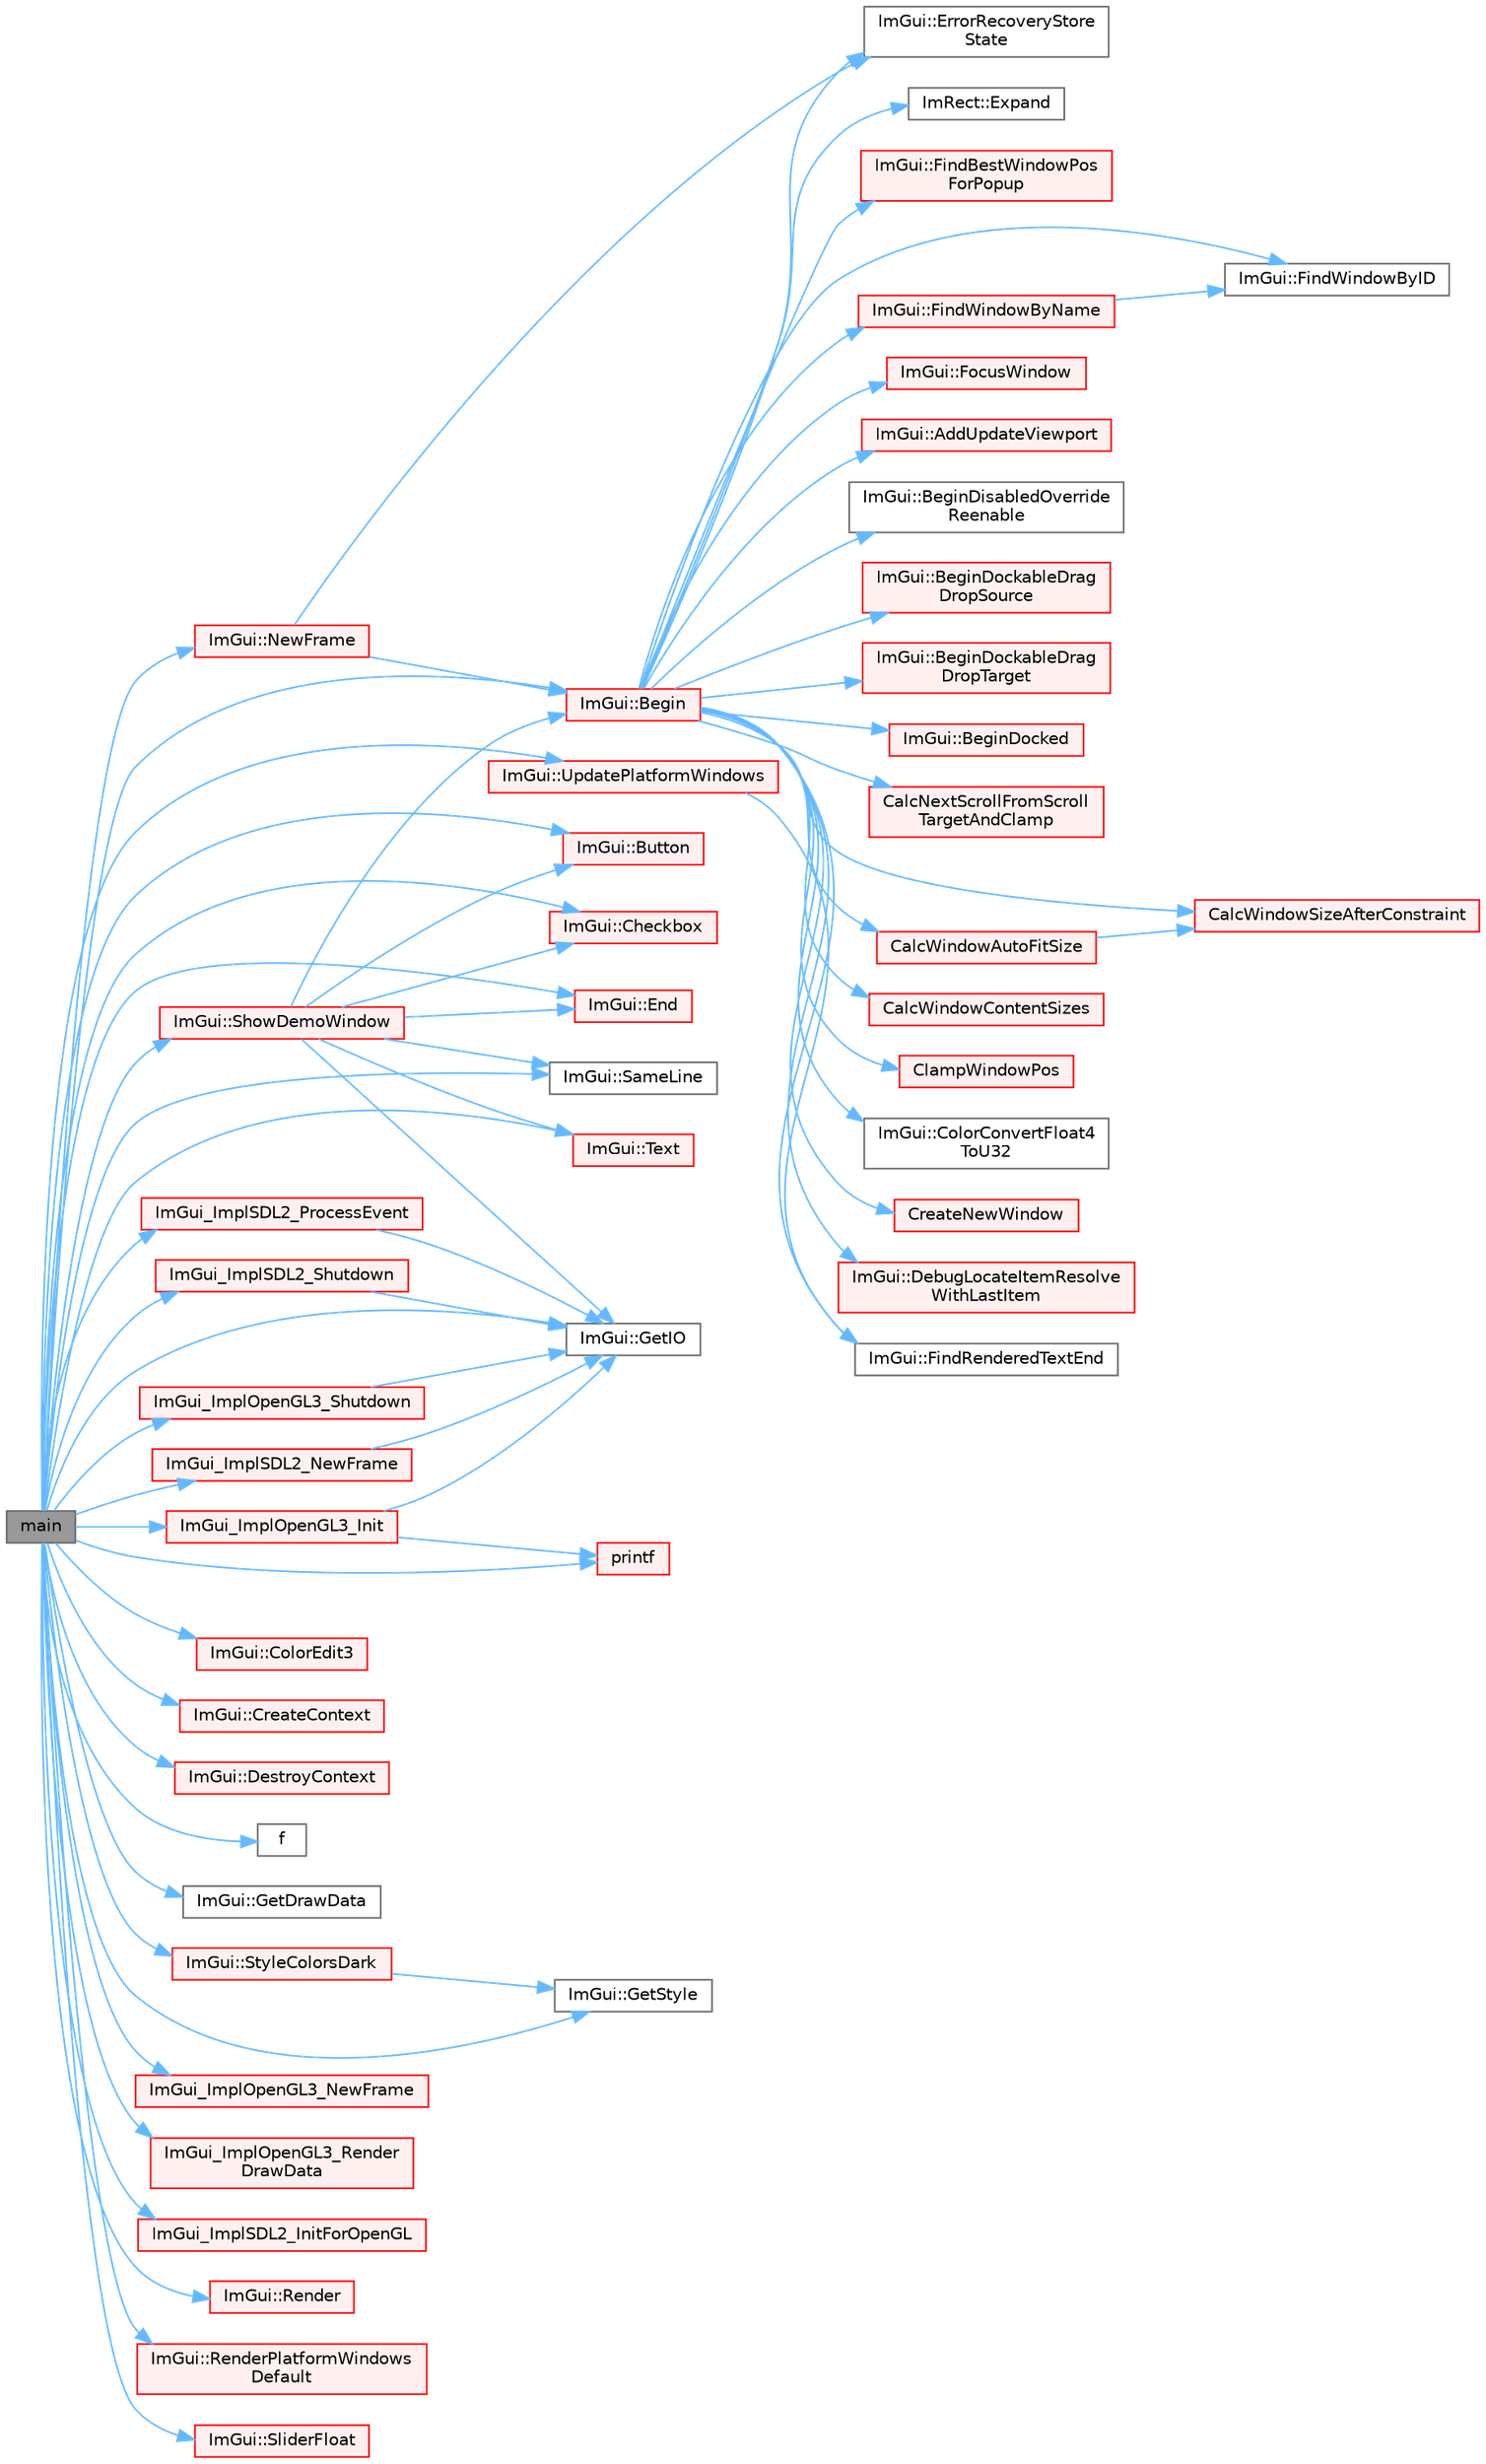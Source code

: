 digraph "main"
{
 // LATEX_PDF_SIZE
  bgcolor="transparent";
  edge [fontname=Helvetica,fontsize=10,labelfontname=Helvetica,labelfontsize=10];
  node [fontname=Helvetica,fontsize=10,shape=box,height=0.2,width=0.4];
  rankdir="LR";
  Node1 [id="Node000001",label="main",height=0.2,width=0.4,color="gray40", fillcolor="grey60", style="filled", fontcolor="black",tooltip=" "];
  Node1 -> Node2 [id="edge1_Node000001_Node000002",color="steelblue1",style="solid",tooltip=" "];
  Node2 [id="Node000002",label="ImGui::Begin",height=0.2,width=0.4,color="red", fillcolor="#FFF0F0", style="filled",URL="$namespace_im_gui.html#a581e58db0bc930bafa4a5d23093a2b99",tooltip=" "];
  Node2 -> Node3 [id="edge2_Node000002_Node000003",color="steelblue1",style="solid",tooltip=" "];
  Node3 [id="Node000003",label="ImGui::AddUpdateViewport",height=0.2,width=0.4,color="red", fillcolor="#FFF0F0", style="filled",URL="$namespace_im_gui.html#ada58e5d3e2efc3cef60f213d771408d8",tooltip=" "];
  Node2 -> Node24 [id="edge3_Node000002_Node000024",color="steelblue1",style="solid",tooltip=" "];
  Node24 [id="Node000024",label="ImGui::BeginDisabledOverride\lReenable",height=0.2,width=0.4,color="grey40", fillcolor="white", style="filled",URL="$namespace_im_gui.html#a26b36756e219b7129f894e1c2feb17a8",tooltip=" "];
  Node2 -> Node25 [id="edge4_Node000002_Node000025",color="steelblue1",style="solid",tooltip=" "];
  Node25 [id="Node000025",label="ImGui::BeginDockableDrag\lDropSource",height=0.2,width=0.4,color="red", fillcolor="#FFF0F0", style="filled",URL="$namespace_im_gui.html#a7a435b1565d4884e42a5ee5667f21a1f",tooltip=" "];
  Node2 -> Node374 [id="edge5_Node000002_Node000374",color="steelblue1",style="solid",tooltip=" "];
  Node374 [id="Node000374",label="ImGui::BeginDockableDrag\lDropTarget",height=0.2,width=0.4,color="red", fillcolor="#FFF0F0", style="filled",URL="$namespace_im_gui.html#a1725ff3becdb963b97c16d69d4c9f308",tooltip=" "];
  Node2 -> Node416 [id="edge6_Node000002_Node000416",color="steelblue1",style="solid",tooltip=" "];
  Node416 [id="Node000416",label="ImGui::BeginDocked",height=0.2,width=0.4,color="red", fillcolor="#FFF0F0", style="filled",URL="$namespace_im_gui.html#a627bb85e7c0ab597360f63719bfb1e55",tooltip=" "];
  Node2 -> Node267 [id="edge7_Node000002_Node000267",color="steelblue1",style="solid",tooltip=" "];
  Node267 [id="Node000267",label="CalcNextScrollFromScroll\lTargetAndClamp",height=0.2,width=0.4,color="red", fillcolor="#FFF0F0", style="filled",URL="$imgui_8cpp.html#a07abb80a54115cb5cf9da03351e29533",tooltip=" "];
  Node2 -> Node243 [id="edge8_Node000002_Node000243",color="steelblue1",style="solid",tooltip=" "];
  Node243 [id="Node000243",label="CalcWindowAutoFitSize",height=0.2,width=0.4,color="red", fillcolor="#FFF0F0", style="filled",URL="$imgui_8cpp.html#acbe6338daf87dc6ab636f02f1367eb41",tooltip=" "];
  Node243 -> Node246 [id="edge9_Node000243_Node000246",color="steelblue1",style="solid",tooltip=" "];
  Node246 [id="Node000246",label="CalcWindowSizeAfterConstraint",height=0.2,width=0.4,color="red", fillcolor="#FFF0F0", style="filled",URL="$imgui_8cpp.html#a0c4618a6985c33c4936f1d9f1c7b26b4",tooltip=" "];
  Node2 -> Node248 [id="edge10_Node000002_Node000248",color="steelblue1",style="solid",tooltip=" "];
  Node248 [id="Node000248",label="CalcWindowContentSizes",height=0.2,width=0.4,color="red", fillcolor="#FFF0F0", style="filled",URL="$imgui_8cpp.html#a6eddef51b4880a9f1dca88837f71fc6e",tooltip=" "];
  Node2 -> Node246 [id="edge11_Node000002_Node000246",color="steelblue1",style="solid",tooltip=" "];
  Node2 -> Node457 [id="edge12_Node000002_Node000457",color="steelblue1",style="solid",tooltip=" "];
  Node457 [id="Node000457",label="ClampWindowPos",height=0.2,width=0.4,color="red", fillcolor="#FFF0F0", style="filled",URL="$imgui_8cpp.html#a27b88f27774c413d5578ab6a3f989872",tooltip=" "];
  Node2 -> Node93 [id="edge13_Node000002_Node000093",color="steelblue1",style="solid",tooltip=" "];
  Node93 [id="Node000093",label="ImGui::ColorConvertFloat4\lToU32",height=0.2,width=0.4,color="grey40", fillcolor="white", style="filled",URL="$namespace_im_gui.html#abe2691de0b1a71c774ab24cc91564a94",tooltip=" "];
  Node2 -> Node458 [id="edge14_Node000002_Node000458",color="steelblue1",style="solid",tooltip=" "];
  Node458 [id="Node000458",label="CreateNewWindow",height=0.2,width=0.4,color="red", fillcolor="#FFF0F0", style="filled",URL="$imgui_8cpp.html#a3c92847eb67e7138e6f9af0ee66d3b33",tooltip=" "];
  Node2 -> Node115 [id="edge15_Node000002_Node000115",color="steelblue1",style="solid",tooltip=" "];
  Node115 [id="Node000115",label="ImGui::DebugLocateItemResolve\lWithLastItem",height=0.2,width=0.4,color="red", fillcolor="#FFF0F0", style="filled",URL="$namespace_im_gui.html#ae8ab0d7dfc90af8e82db3ed9e7829219",tooltip=" "];
  Node2 -> Node464 [id="edge16_Node000002_Node000464",color="steelblue1",style="solid",tooltip=" "];
  Node464 [id="Node000464",label="ImGui::ErrorRecoveryStore\lState",height=0.2,width=0.4,color="grey40", fillcolor="white", style="filled",URL="$namespace_im_gui.html#ac961d81019f580ffaec6b8857635a348",tooltip=" "];
  Node2 -> Node197 [id="edge17_Node000002_Node000197",color="steelblue1",style="solid",tooltip=" "];
  Node197 [id="Node000197",label="ImRect::Expand",height=0.2,width=0.4,color="grey40", fillcolor="white", style="filled",URL="$struct_im_rect.html#af33a7424c3341d08acd69da30c27c753",tooltip=" "];
  Node2 -> Node465 [id="edge18_Node000002_Node000465",color="steelblue1",style="solid",tooltip=" "];
  Node465 [id="Node000465",label="ImGui::FindBestWindowPos\lForPopup",height=0.2,width=0.4,color="red", fillcolor="#FFF0F0", style="filled",URL="$namespace_im_gui.html#a310ff87cbe678e2c632bf1f5577a7fbd",tooltip=" "];
  Node2 -> Node152 [id="edge19_Node000002_Node000152",color="steelblue1",style="solid",tooltip=" "];
  Node152 [id="Node000152",label="ImGui::FindRenderedTextEnd",height=0.2,width=0.4,color="grey40", fillcolor="white", style="filled",URL="$namespace_im_gui.html#a7671e1dbc803a31b06081b52a771d83f",tooltip=" "];
  Node2 -> Node252 [id="edge20_Node000002_Node000252",color="steelblue1",style="solid",tooltip=" "];
  Node252 [id="Node000252",label="ImGui::FindWindowByID",height=0.2,width=0.4,color="grey40", fillcolor="white", style="filled",URL="$namespace_im_gui.html#a82204d8800dc3a072ddbcbd2aecc48ac",tooltip=" "];
  Node2 -> Node251 [id="edge21_Node000002_Node000251",color="steelblue1",style="solid",tooltip=" "];
  Node251 [id="Node000251",label="ImGui::FindWindowByName",height=0.2,width=0.4,color="red", fillcolor="#FFF0F0", style="filled",URL="$namespace_im_gui.html#abca25f22c02e73d5eb2e9c72c4557813",tooltip=" "];
  Node251 -> Node252 [id="edge22_Node000251_Node000252",color="steelblue1",style="solid",tooltip=" "];
  Node2 -> Node36 [id="edge23_Node000002_Node000036",color="steelblue1",style="solid",tooltip=" "];
  Node36 [id="Node000036",label="ImGui::FocusWindow",height=0.2,width=0.4,color="red", fillcolor="#FFF0F0", style="filled",URL="$namespace_im_gui.html#a27aa6f2f3aa11778c6d023b1b223f262",tooltip=" "];
  Node1 -> Node512 [id="edge24_Node000001_Node000512",color="steelblue1",style="solid",tooltip=" "];
  Node512 [id="Node000512",label="ImGui::Button",height=0.2,width=0.4,color="red", fillcolor="#FFF0F0", style="filled",URL="$namespace_im_gui.html#a38094c568ce398db5a3abb9d3ac92030",tooltip=" "];
  Node1 -> Node515 [id="edge25_Node000001_Node000515",color="steelblue1",style="solid",tooltip=" "];
  Node515 [id="Node000515",label="ImGui::Checkbox",height=0.2,width=0.4,color="red", fillcolor="#FFF0F0", style="filled",URL="$namespace_im_gui.html#a57d73c1d0ef807fef734d91024092027",tooltip=" "];
  Node1 -> Node516 [id="edge26_Node000001_Node000516",color="steelblue1",style="solid",tooltip=" "];
  Node516 [id="Node000516",label="ImGui::ColorEdit3",height=0.2,width=0.4,color="red", fillcolor="#FFF0F0", style="filled",URL="$namespace_im_gui.html#a5afe76ba1c91f07363e40396e7df656e",tooltip=" "];
  Node1 -> Node650 [id="edge27_Node000001_Node000650",color="steelblue1",style="solid",tooltip=" "];
  Node650 [id="Node000650",label="ImGui::CreateContext",height=0.2,width=0.4,color="red", fillcolor="#FFF0F0", style="filled",URL="$namespace_im_gui.html#a4ff6c9ad05a0eba37ce1b5ff1607810a",tooltip=" "];
  Node1 -> Node662 [id="edge28_Node000001_Node000662",color="steelblue1",style="solid",tooltip=" "];
  Node662 [id="Node000662",label="ImGui::DestroyContext",height=0.2,width=0.4,color="red", fillcolor="#FFF0F0", style="filled",URL="$namespace_im_gui.html#ab9132deece575023170cd8e681d0581d",tooltip=" "];
  Node1 -> Node87 [id="edge29_Node000001_Node000087",color="steelblue1",style="solid",tooltip=" "];
  Node87 [id="Node000087",label="ImGui::End",height=0.2,width=0.4,color="red", fillcolor="#FFF0F0", style="filled",URL="$namespace_im_gui.html#a5479d93794a004c67ceb6d13f37c8254",tooltip=" "];
  Node1 -> Node7 [id="edge30_Node000001_Node000007",color="steelblue1",style="solid",tooltip=" "];
  Node7 [id="Node000007",label="f",height=0.2,width=0.4,color="grey40", fillcolor="white", style="filled",URL="$cxx11__tensor__map_8cpp.html#a7f507fea02198f6cb81c86640c7b1a4e",tooltip=" "];
  Node1 -> Node676 [id="edge31_Node000001_Node000676",color="steelblue1",style="solid",tooltip=" "];
  Node676 [id="Node000676",label="ImGui::GetDrawData",height=0.2,width=0.4,color="grey40", fillcolor="white", style="filled",URL="$namespace_im_gui.html#ab73131dc44b1267dac04f0c2bb0af983",tooltip=" "];
  Node1 -> Node665 [id="edge32_Node000001_Node000665",color="steelblue1",style="solid",tooltip=" "];
  Node665 [id="Node000665",label="ImGui::GetIO",height=0.2,width=0.4,color="grey40", fillcolor="white", style="filled",URL="$namespace_im_gui.html#a3179e560812f878f3961ce803a5d9302",tooltip=" "];
  Node1 -> Node677 [id="edge33_Node000001_Node000677",color="steelblue1",style="solid",tooltip=" "];
  Node677 [id="Node000677",label="ImGui::GetStyle",height=0.2,width=0.4,color="grey40", fillcolor="white", style="filled",URL="$namespace_im_gui.html#abafef4bb3e3654efd96a47b2e22870a7",tooltip=" "];
  Node1 -> Node678 [id="edge34_Node000001_Node000678",color="steelblue1",style="solid",tooltip=" "];
  Node678 [id="Node000678",label="ImGui_ImplOpenGL3_Init",height=0.2,width=0.4,color="red", fillcolor="#FFF0F0", style="filled",URL="$imgui__impl__opengl3_8cpp.html#a0475f257dc97d1daceee89cb4b19744d",tooltip=" "];
  Node678 -> Node665 [id="edge35_Node000678_Node000665",color="steelblue1",style="solid",tooltip=" "];
  Node678 -> Node548 [id="edge36_Node000678_Node000548",color="steelblue1",style="solid",tooltip=" "];
  Node548 [id="Node000548",label="printf",height=0.2,width=0.4,color="red", fillcolor="#FFF0F0", style="filled",URL="$printf_8h.html#aee3ed3a831f25f07e7be3919fff2203a",tooltip=" "];
  Node1 -> Node689 [id="edge37_Node000001_Node000689",color="steelblue1",style="solid",tooltip=" "];
  Node689 [id="Node000689",label="ImGui_ImplOpenGL3_NewFrame",height=0.2,width=0.4,color="red", fillcolor="#FFF0F0", style="filled",URL="$imgui__impl__opengl3_8cpp.html#a900e74add4e56e74f97a210eb329aa91",tooltip=" "];
  Node1 -> Node686 [id="edge38_Node000001_Node000686",color="steelblue1",style="solid",tooltip=" "];
  Node686 [id="Node000686",label="ImGui_ImplOpenGL3_Render\lDrawData",height=0.2,width=0.4,color="red", fillcolor="#FFF0F0", style="filled",URL="$imgui__impl__opengl3_8cpp.html#ad215190229f4f300593911aa7b3821de",tooltip=" "];
  Node1 -> Node666 [id="edge39_Node000001_Node000666",color="steelblue1",style="solid",tooltip=" "];
  Node666 [id="Node000666",label="ImGui_ImplOpenGL3_Shutdown",height=0.2,width=0.4,color="red", fillcolor="#FFF0F0", style="filled",URL="$imgui__impl__opengl3_8cpp.html#acbd53376e6135ad71e7bcd9879278e37",tooltip=" "];
  Node666 -> Node665 [id="edge40_Node000666_Node000665",color="steelblue1",style="solid",tooltip=" "];
  Node1 -> Node766 [id="edge41_Node000001_Node000766",color="steelblue1",style="solid",tooltip=" "];
  Node766 [id="Node000766",label="ImGui_ImplSDL2_InitForOpenGL",height=0.2,width=0.4,color="red", fillcolor="#FFF0F0", style="filled",URL="$imgui__impl__sdl2_8cpp.html#a64942ba4101d9d607f601a381ce40d95",tooltip=" "];
  Node1 -> Node787 [id="edge42_Node000001_Node000787",color="steelblue1",style="solid",tooltip=" "];
  Node787 [id="Node000787",label="ImGui_ImplSDL2_NewFrame",height=0.2,width=0.4,color="red", fillcolor="#FFF0F0", style="filled",URL="$imgui__impl__sdl2_8cpp.html#ade7f27ebdb4261e5e9184379677e0bac",tooltip=" "];
  Node787 -> Node665 [id="edge43_Node000787_Node000665",color="steelblue1",style="solid",tooltip=" "];
  Node1 -> Node807 [id="edge44_Node000001_Node000807",color="steelblue1",style="solid",tooltip=" "];
  Node807 [id="Node000807",label="ImGui_ImplSDL2_ProcessEvent",height=0.2,width=0.4,color="red", fillcolor="#FFF0F0", style="filled",URL="$imgui__impl__sdl2_8cpp.html#af02f4ad765d4f65b334eb14a4065f8eb",tooltip=" "];
  Node807 -> Node665 [id="edge45_Node000807_Node000665",color="steelblue1",style="solid",tooltip=" "];
  Node1 -> Node818 [id="edge46_Node000001_Node000818",color="steelblue1",style="solid",tooltip=" "];
  Node818 [id="Node000818",label="ImGui_ImplSDL2_Shutdown",height=0.2,width=0.4,color="red", fillcolor="#FFF0F0", style="filled",URL="$imgui__impl__sdl2_8cpp.html#af32b62f3df7cef2d1b3a88b8fb96d811",tooltip=" "];
  Node818 -> Node665 [id="edge47_Node000818_Node000665",color="steelblue1",style="solid",tooltip=" "];
  Node1 -> Node820 [id="edge48_Node000001_Node000820",color="steelblue1",style="solid",tooltip=" "];
  Node820 [id="Node000820",label="ImGui::NewFrame",height=0.2,width=0.4,color="red", fillcolor="#FFF0F0", style="filled",URL="$namespace_im_gui.html#ab3f1fc018f903b7ad79fd10663375774",tooltip=" "];
  Node820 -> Node2 [id="edge49_Node000820_Node000002",color="steelblue1",style="solid",tooltip=" "];
  Node820 -> Node464 [id="edge50_Node000820_Node000464",color="steelblue1",style="solid",tooltip=" "];
  Node1 -> Node548 [id="edge51_Node000001_Node000548",color="steelblue1",style="solid",tooltip=" "];
  Node1 -> Node968 [id="edge52_Node000001_Node000968",color="steelblue1",style="solid",tooltip=" "];
  Node968 [id="Node000968",label="ImGui::Render",height=0.2,width=0.4,color="red", fillcolor="#FFF0F0", style="filled",URL="$namespace_im_gui.html#ab51a164f547317c16c441f1599e3946d",tooltip=" "];
  Node1 -> Node1013 [id="edge53_Node000001_Node001013",color="steelblue1",style="solid",tooltip=" "];
  Node1013 [id="Node001013",label="ImGui::RenderPlatformWindows\lDefault",height=0.2,width=0.4,color="red", fillcolor="#FFF0F0", style="filled",URL="$namespace_im_gui.html#a6b071e16d5fd79c23459135ff562bef5",tooltip=" "];
  Node1 -> Node177 [id="edge54_Node000001_Node000177",color="steelblue1",style="solid",tooltip=" "];
  Node177 [id="Node000177",label="ImGui::SameLine",height=0.2,width=0.4,color="grey40", fillcolor="white", style="filled",URL="$namespace_im_gui.html#addd433eb3aae59119e341e80db474f66",tooltip=" "];
  Node1 -> Node1014 [id="edge55_Node000001_Node001014",color="steelblue1",style="solid",tooltip=" "];
  Node1014 [id="Node001014",label="ImGui::ShowDemoWindow",height=0.2,width=0.4,color="red", fillcolor="#FFF0F0", style="filled",URL="$namespace_im_gui.html#af95643a0ce4893b9e57c12991922fb18",tooltip=" "];
  Node1014 -> Node2 [id="edge56_Node001014_Node000002",color="steelblue1",style="solid",tooltip=" "];
  Node1014 -> Node512 [id="edge57_Node001014_Node000512",color="steelblue1",style="solid",tooltip=" "];
  Node1014 -> Node515 [id="edge58_Node001014_Node000515",color="steelblue1",style="solid",tooltip=" "];
  Node1014 -> Node87 [id="edge59_Node001014_Node000087",color="steelblue1",style="solid",tooltip=" "];
  Node1014 -> Node665 [id="edge60_Node001014_Node000665",color="steelblue1",style="solid",tooltip=" "];
  Node1014 -> Node177 [id="edge61_Node001014_Node000177",color="steelblue1",style="solid",tooltip=" "];
  Node1014 -> Node524 [id="edge62_Node001014_Node000524",color="steelblue1",style="solid",tooltip=" "];
  Node524 [id="Node000524",label="ImGui::Text",height=0.2,width=0.4,color="red", fillcolor="#FFF0F0", style="filled",URL="$namespace_im_gui.html#a9e7b83611fe441d54fad2effb4bf4965",tooltip=" "];
  Node1 -> Node1064 [id="edge63_Node000001_Node001064",color="steelblue1",style="solid",tooltip=" "];
  Node1064 [id="Node001064",label="ImGui::SliderFloat",height=0.2,width=0.4,color="red", fillcolor="#FFF0F0", style="filled",URL="$namespace_im_gui.html#a864f761801792a0cc5ce3408f3392cfc",tooltip=" "];
  Node1 -> Node1456 [id="edge64_Node000001_Node001456",color="steelblue1",style="solid",tooltip=" "];
  Node1456 [id="Node001456",label="ImGui::StyleColorsDark",height=0.2,width=0.4,color="red", fillcolor="#FFF0F0", style="filled",URL="$namespace_im_gui.html#a26c67fc14081b359566d5e135cd8c767",tooltip=" "];
  Node1456 -> Node677 [id="edge65_Node001456_Node000677",color="steelblue1",style="solid",tooltip=" "];
  Node1 -> Node524 [id="edge66_Node000001_Node000524",color="steelblue1",style="solid",tooltip=" "];
  Node1 -> Node1459 [id="edge67_Node000001_Node001459",color="steelblue1",style="solid",tooltip=" "];
  Node1459 [id="Node001459",label="ImGui::UpdatePlatformWindows",height=0.2,width=0.4,color="red", fillcolor="#FFF0F0", style="filled",URL="$namespace_im_gui.html#aec5bbce3200aa681dac6a1915ef07f60",tooltip=" "];
  Node1459 -> Node152 [id="edge68_Node001459_Node000152",color="steelblue1",style="solid",tooltip=" "];
}
